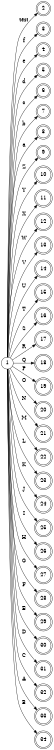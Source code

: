 digraph "graph" {
	rankdir=LR size="8,5"
	node [shape=doublecircle]
	2
	3
	4
	5
	6
	7
	8
	9
	10
	11
	12
	13
	14
	15
	16
	17
	18
	19
	20
	21
	22
	23
	24
	25
	26
	27
	28
	29
	30
	31
	32
	33
	34
	node [shape=circle]
	1 -> 2 [label=test]
	1 -> 3 [label=f]
	1 -> 4 [label=e]
	1 -> 5 [label=d]
	1 -> 6 [label=c]
	1 -> 7 [label=b]
	1 -> 8 [label=a]
	1 -> 9 [label=Z]
	1 -> 10 [label=Y]
	1 -> 11 [label=X]
	1 -> 12 [label=W]
	1 -> 13 [label=V]
	1 -> 14 [label=U]
	1 -> 15 [label=T]
	1 -> 16 [label=S]
	1 -> 17 [label=R]
	1 -> 18 [label=Q]
	1 -> 19 [label=P]
	1 -> 20 [label=O]
	1 -> 21 [label=N]
	1 -> 22 [label=M]
	1 -> 23 [label=L]
	1 -> 24 [label=K]
	1 -> 25 [label=J]
	1 -> 26 [label=I]
	1 -> 27 [label=H]
	1 -> 28 [label=G]
	1 -> 29 [label=F]
	1 -> 30 [label=E]
	1 -> 31 [label=D]
	1 -> 32 [label=C]
	1 -> 33 [label=A]
	1 -> 34 [label=B]
}
